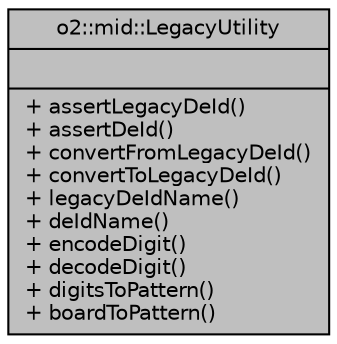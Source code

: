 digraph "o2::mid::LegacyUtility"
{
 // INTERACTIVE_SVG=YES
  bgcolor="transparent";
  edge [fontname="Helvetica",fontsize="10",labelfontname="Helvetica",labelfontsize="10"];
  node [fontname="Helvetica",fontsize="10",shape=record];
  Node1 [label="{o2::mid::LegacyUtility\n||+ assertLegacyDeId()\l+ assertDeId()\l+ convertFromLegacyDeId()\l+ convertToLegacyDeId()\l+ legacyDeIdName()\l+ deIdName()\l+ encodeDigit()\l+ decodeDigit()\l+ digitsToPattern()\l+ boardToPattern()\l}",height=0.2,width=0.4,color="black", fillcolor="grey75", style="filled" fontcolor="black"];
}
